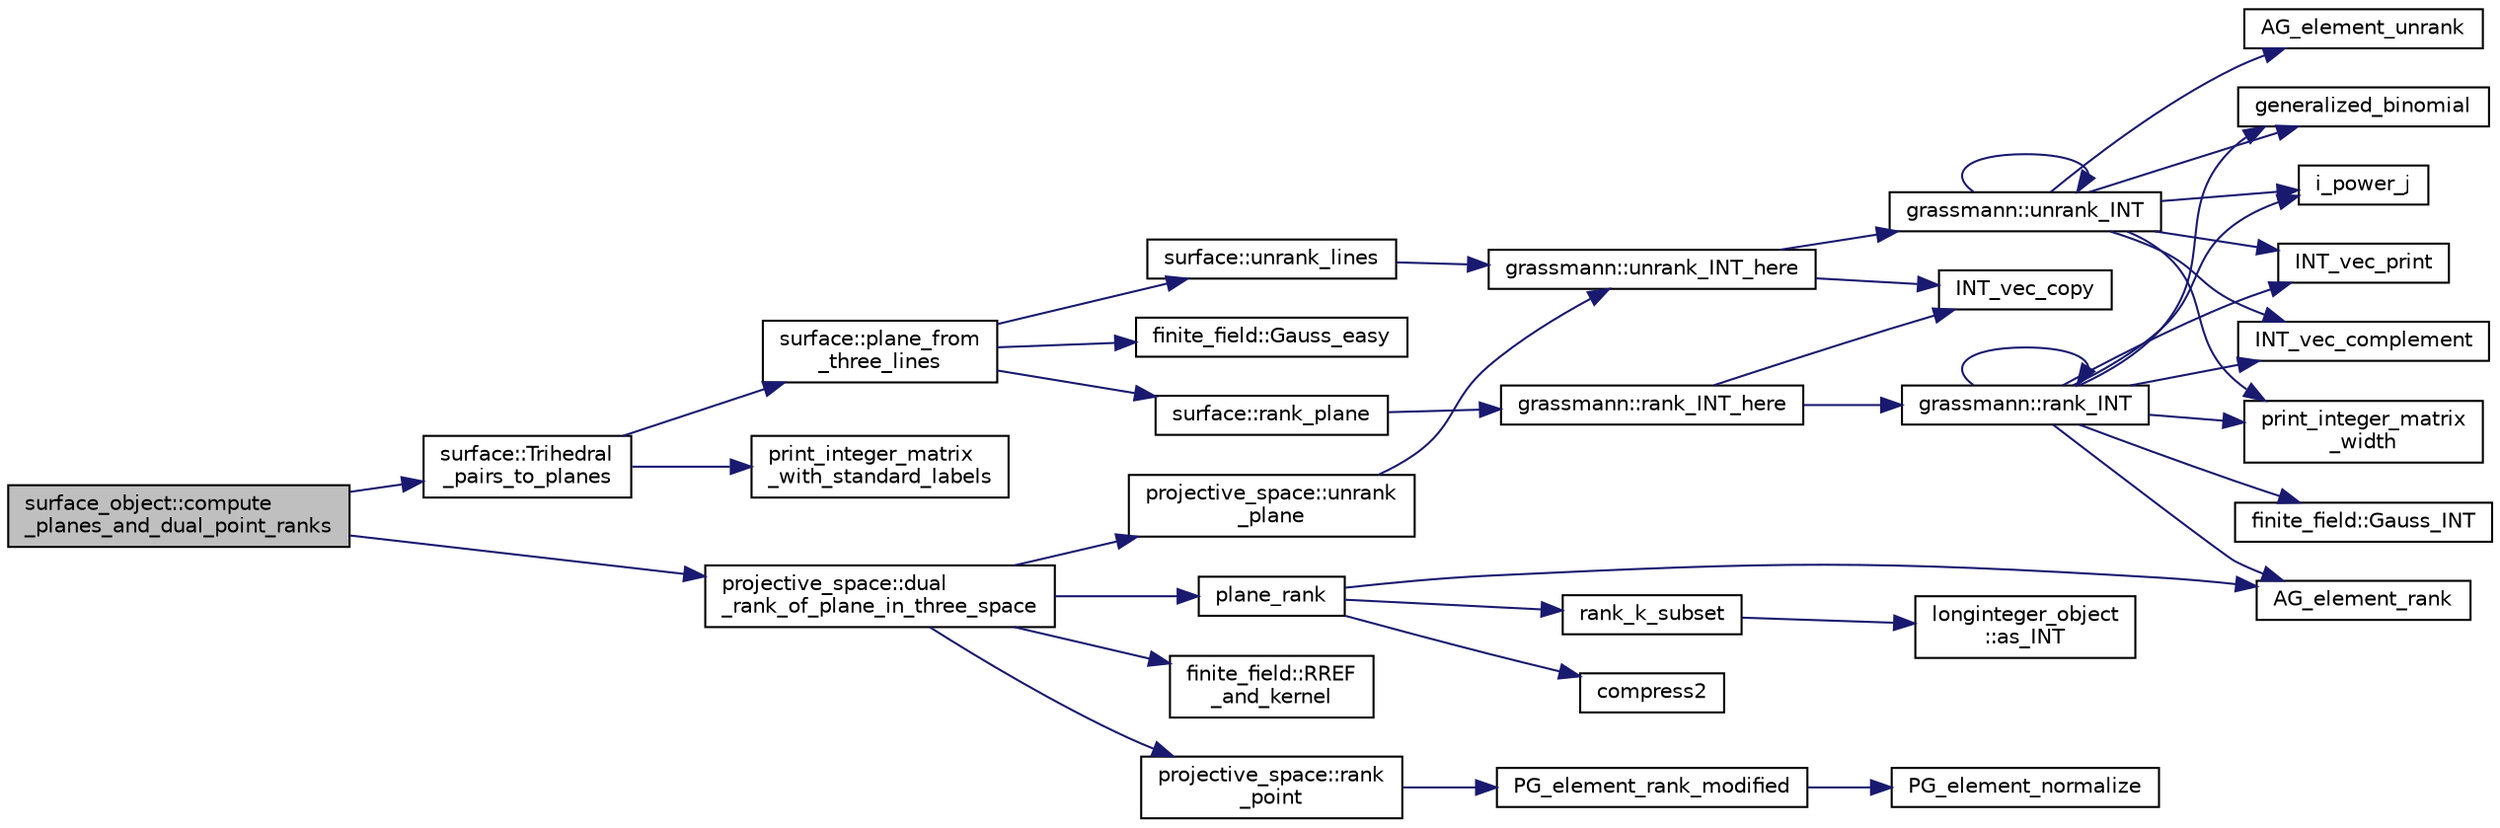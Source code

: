 digraph "surface_object::compute_planes_and_dual_point_ranks"
{
  edge [fontname="Helvetica",fontsize="10",labelfontname="Helvetica",labelfontsize="10"];
  node [fontname="Helvetica",fontsize="10",shape=record];
  rankdir="LR";
  Node225 [label="surface_object::compute\l_planes_and_dual_point_ranks",height=0.2,width=0.4,color="black", fillcolor="grey75", style="filled", fontcolor="black"];
  Node225 -> Node226 [color="midnightblue",fontsize="10",style="solid",fontname="Helvetica"];
  Node226 [label="surface::Trihedral\l_pairs_to_planes",height=0.2,width=0.4,color="black", fillcolor="white", style="filled",URL="$d5/d88/classsurface.html#a1bfa6633e9cabf8cba5acbaab05137c5"];
  Node226 -> Node227 [color="midnightblue",fontsize="10",style="solid",fontname="Helvetica"];
  Node227 [label="surface::plane_from\l_three_lines",height=0.2,width=0.4,color="black", fillcolor="white", style="filled",URL="$d5/d88/classsurface.html#a64422316672eff36c60020cb6b5b0642"];
  Node227 -> Node228 [color="midnightblue",fontsize="10",style="solid",fontname="Helvetica"];
  Node228 [label="surface::unrank_lines",height=0.2,width=0.4,color="black", fillcolor="white", style="filled",URL="$d5/d88/classsurface.html#abd11ba9db0eefe9502870877dab699c6"];
  Node228 -> Node229 [color="midnightblue",fontsize="10",style="solid",fontname="Helvetica"];
  Node229 [label="grassmann::unrank_INT_here",height=0.2,width=0.4,color="black", fillcolor="white", style="filled",URL="$df/d02/classgrassmann.html#aa51bb30ed0feb7ad87d500b76e0b3cbe"];
  Node229 -> Node230 [color="midnightblue",fontsize="10",style="solid",fontname="Helvetica"];
  Node230 [label="grassmann::unrank_INT",height=0.2,width=0.4,color="black", fillcolor="white", style="filled",URL="$df/d02/classgrassmann.html#a32079405b95a6da2ba1420567d762d64"];
  Node230 -> Node231 [color="midnightblue",fontsize="10",style="solid",fontname="Helvetica"];
  Node231 [label="generalized_binomial",height=0.2,width=0.4,color="black", fillcolor="white", style="filled",URL="$d2/d7c/combinatorics_8_c.html#a24762dc22e45175d18ec1ec1d2556ae8"];
  Node230 -> Node232 [color="midnightblue",fontsize="10",style="solid",fontname="Helvetica"];
  Node232 [label="i_power_j",height=0.2,width=0.4,color="black", fillcolor="white", style="filled",URL="$de/dc5/algebra__and__number__theory_8h.html#a39b321523e8957d701618bb5cac542b5"];
  Node230 -> Node233 [color="midnightblue",fontsize="10",style="solid",fontname="Helvetica"];
  Node233 [label="AG_element_unrank",height=0.2,width=0.4,color="black", fillcolor="white", style="filled",URL="$d4/d67/geometry_8h.html#a4a33b86c87b2879b97cfa1327abe2885"];
  Node230 -> Node234 [color="midnightblue",fontsize="10",style="solid",fontname="Helvetica"];
  Node234 [label="INT_vec_print",height=0.2,width=0.4,color="black", fillcolor="white", style="filled",URL="$df/dbf/sajeeb_8_c.html#a79a5901af0b47dd0d694109543c027fe"];
  Node230 -> Node230 [color="midnightblue",fontsize="10",style="solid",fontname="Helvetica"];
  Node230 -> Node235 [color="midnightblue",fontsize="10",style="solid",fontname="Helvetica"];
  Node235 [label="INT_vec_complement",height=0.2,width=0.4,color="black", fillcolor="white", style="filled",URL="$d5/db4/io__and__os_8h.html#a2a0a724647575fcd3090c763985eb81a"];
  Node230 -> Node236 [color="midnightblue",fontsize="10",style="solid",fontname="Helvetica"];
  Node236 [label="print_integer_matrix\l_width",height=0.2,width=0.4,color="black", fillcolor="white", style="filled",URL="$d5/db4/io__and__os_8h.html#aa78f3e73fc2179251bd15adbcc31573f"];
  Node229 -> Node237 [color="midnightblue",fontsize="10",style="solid",fontname="Helvetica"];
  Node237 [label="INT_vec_copy",height=0.2,width=0.4,color="black", fillcolor="white", style="filled",URL="$df/dbf/sajeeb_8_c.html#ac2d875e27e009af6ec04d17254d11075"];
  Node227 -> Node238 [color="midnightblue",fontsize="10",style="solid",fontname="Helvetica"];
  Node238 [label="finite_field::Gauss_easy",height=0.2,width=0.4,color="black", fillcolor="white", style="filled",URL="$df/d5a/classfinite__field.html#a32761bf6c4a41f24b7193352127db8e7"];
  Node227 -> Node239 [color="midnightblue",fontsize="10",style="solid",fontname="Helvetica"];
  Node239 [label="surface::rank_plane",height=0.2,width=0.4,color="black", fillcolor="white", style="filled",URL="$d5/d88/classsurface.html#abb51d291297b29510b2a780b1ffc6cce"];
  Node239 -> Node240 [color="midnightblue",fontsize="10",style="solid",fontname="Helvetica"];
  Node240 [label="grassmann::rank_INT_here",height=0.2,width=0.4,color="black", fillcolor="white", style="filled",URL="$df/d02/classgrassmann.html#aaeab144aec85ec523f5a4d614a86d8d7"];
  Node240 -> Node237 [color="midnightblue",fontsize="10",style="solid",fontname="Helvetica"];
  Node240 -> Node241 [color="midnightblue",fontsize="10",style="solid",fontname="Helvetica"];
  Node241 [label="grassmann::rank_INT",height=0.2,width=0.4,color="black", fillcolor="white", style="filled",URL="$df/d02/classgrassmann.html#a1fa95ce7ecebd48b04c7a0dc75491184"];
  Node241 -> Node236 [color="midnightblue",fontsize="10",style="solid",fontname="Helvetica"];
  Node241 -> Node242 [color="midnightblue",fontsize="10",style="solid",fontname="Helvetica"];
  Node242 [label="finite_field::Gauss_INT",height=0.2,width=0.4,color="black", fillcolor="white", style="filled",URL="$df/d5a/classfinite__field.html#adb676d2e80341b53751326e3a58beb11"];
  Node241 -> Node234 [color="midnightblue",fontsize="10",style="solid",fontname="Helvetica"];
  Node241 -> Node235 [color="midnightblue",fontsize="10",style="solid",fontname="Helvetica"];
  Node241 -> Node232 [color="midnightblue",fontsize="10",style="solid",fontname="Helvetica"];
  Node241 -> Node231 [color="midnightblue",fontsize="10",style="solid",fontname="Helvetica"];
  Node241 -> Node241 [color="midnightblue",fontsize="10",style="solid",fontname="Helvetica"];
  Node241 -> Node243 [color="midnightblue",fontsize="10",style="solid",fontname="Helvetica"];
  Node243 [label="AG_element_rank",height=0.2,width=0.4,color="black", fillcolor="white", style="filled",URL="$d4/d67/geometry_8h.html#ab2ac908d07dd8038fd996e26bdc75c17"];
  Node226 -> Node244 [color="midnightblue",fontsize="10",style="solid",fontname="Helvetica"];
  Node244 [label="print_integer_matrix\l_with_standard_labels",height=0.2,width=0.4,color="black", fillcolor="white", style="filled",URL="$d5/db4/io__and__os_8h.html#ad39c343d865ff89a5aad3c689280ad09"];
  Node225 -> Node245 [color="midnightblue",fontsize="10",style="solid",fontname="Helvetica"];
  Node245 [label="projective_space::dual\l_rank_of_plane_in_three_space",height=0.2,width=0.4,color="black", fillcolor="white", style="filled",URL="$d2/d17/classprojective__space.html#aec560e1265b1b700f47c369c4df07c7c"];
  Node245 -> Node246 [color="midnightblue",fontsize="10",style="solid",fontname="Helvetica"];
  Node246 [label="projective_space::unrank\l_plane",height=0.2,width=0.4,color="black", fillcolor="white", style="filled",URL="$d2/d17/classprojective__space.html#ad88f7ed5193abc598e2436b4bca8c7e3"];
  Node246 -> Node229 [color="midnightblue",fontsize="10",style="solid",fontname="Helvetica"];
  Node245 -> Node247 [color="midnightblue",fontsize="10",style="solid",fontname="Helvetica"];
  Node247 [label="plane_rank",height=0.2,width=0.4,color="black", fillcolor="white", style="filled",URL="$de/d10/hamming_8_c.html#acfecf66be342ea15d6ee6117385e506e"];
  Node247 -> Node248 [color="midnightblue",fontsize="10",style="solid",fontname="Helvetica"];
  Node248 [label="rank_k_subset",height=0.2,width=0.4,color="black", fillcolor="white", style="filled",URL="$d2/d7c/combinatorics_8_c.html#a8ec9127fb82ee9dfa337c897c7060a57"];
  Node248 -> Node249 [color="midnightblue",fontsize="10",style="solid",fontname="Helvetica"];
  Node249 [label="longinteger_object\l::as_INT",height=0.2,width=0.4,color="black", fillcolor="white", style="filled",URL="$dd/d7e/classlonginteger__object.html#afb992d4679a6741acc63c8bcba27971e"];
  Node247 -> Node250 [color="midnightblue",fontsize="10",style="solid",fontname="Helvetica"];
  Node250 [label="compress2",height=0.2,width=0.4,color="black", fillcolor="white", style="filled",URL="$de/d10/hamming_8_c.html#ab11cc7b9f199077fcc8321fa36083646"];
  Node247 -> Node243 [color="midnightblue",fontsize="10",style="solid",fontname="Helvetica"];
  Node245 -> Node251 [color="midnightblue",fontsize="10",style="solid",fontname="Helvetica"];
  Node251 [label="finite_field::RREF\l_and_kernel",height=0.2,width=0.4,color="black", fillcolor="white", style="filled",URL="$df/d5a/classfinite__field.html#afdf51a97d36ccddcf8f9f969c3a10ed8"];
  Node245 -> Node252 [color="midnightblue",fontsize="10",style="solid",fontname="Helvetica"];
  Node252 [label="projective_space::rank\l_point",height=0.2,width=0.4,color="black", fillcolor="white", style="filled",URL="$d2/d17/classprojective__space.html#ae99e357b4a0ada3d5dcd07e13e65326a"];
  Node252 -> Node253 [color="midnightblue",fontsize="10",style="solid",fontname="Helvetica"];
  Node253 [label="PG_element_rank_modified",height=0.2,width=0.4,color="black", fillcolor="white", style="filled",URL="$d4/d67/geometry_8h.html#a9cd1a8bf5b88a038e33862f6c2c3dd36"];
  Node253 -> Node254 [color="midnightblue",fontsize="10",style="solid",fontname="Helvetica"];
  Node254 [label="PG_element_normalize",height=0.2,width=0.4,color="black", fillcolor="white", style="filled",URL="$df/de4/projective_8_c.html#a5a4c3c1158bad6bab0d786c616bd0996"];
}
